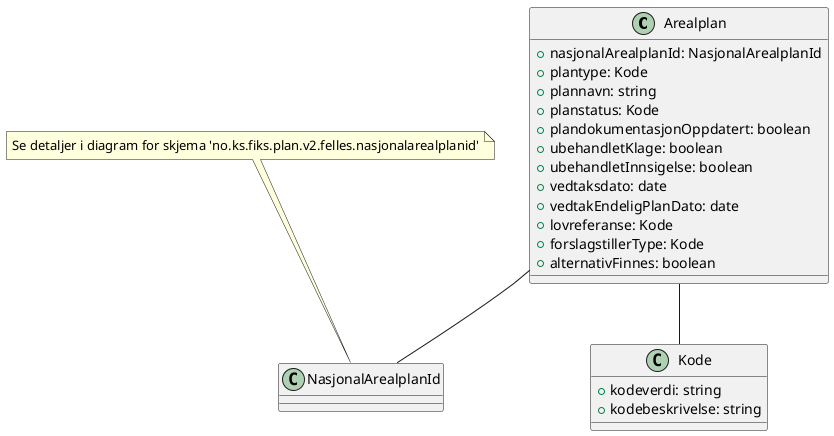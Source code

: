 @startuml
class Arealplan {
    +nasjonalArealplanId: NasjonalArealplanId
    +plantype: Kode
    +plannavn: string
    +planstatus: Kode
    +plandokumentasjonOppdatert: boolean
    +ubehandletKlage: boolean
    +ubehandletInnsigelse: boolean
    +vedtaksdato: date
    +vedtakEndeligPlanDato: date
    +lovreferanse: Kode
    +forslagstillerType: Kode
    +alternativFinnes: boolean
}

Arealplan -- NasjonalArealplanId
Arealplan -- Kode

note top of NasjonalArealplanId : Se detaljer i diagram for skjema 'no.ks.fiks.plan.v2.felles.nasjonalarealplanid'

class Kode {
    +kodeverdi: string
    +kodebeskrivelse: string
}

@enduml